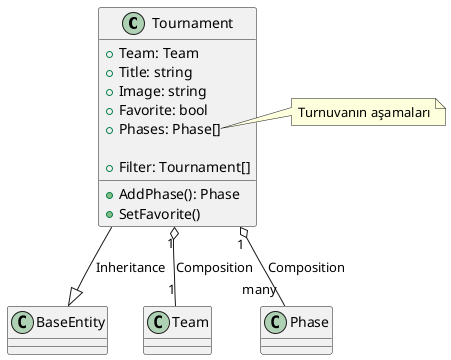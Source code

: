 @startuml Tournament Class Diagram

class Tournament {
    + Team: Team
    + Title: string
    + Image: string
    + Favorite: bool
    + Phases: Phase[]

    + Filter: Tournament[]
    + AddPhase(): Phase
    + SetFavorite()
}

Tournament --|> BaseEntity: Inheritance
Tournament "1" o-- "1" Team: Composition
Tournament "1" o-- "many" Phase: Composition

note right of Tournament::Phases
Turnuvanın aşamaları
end note

@enduml
